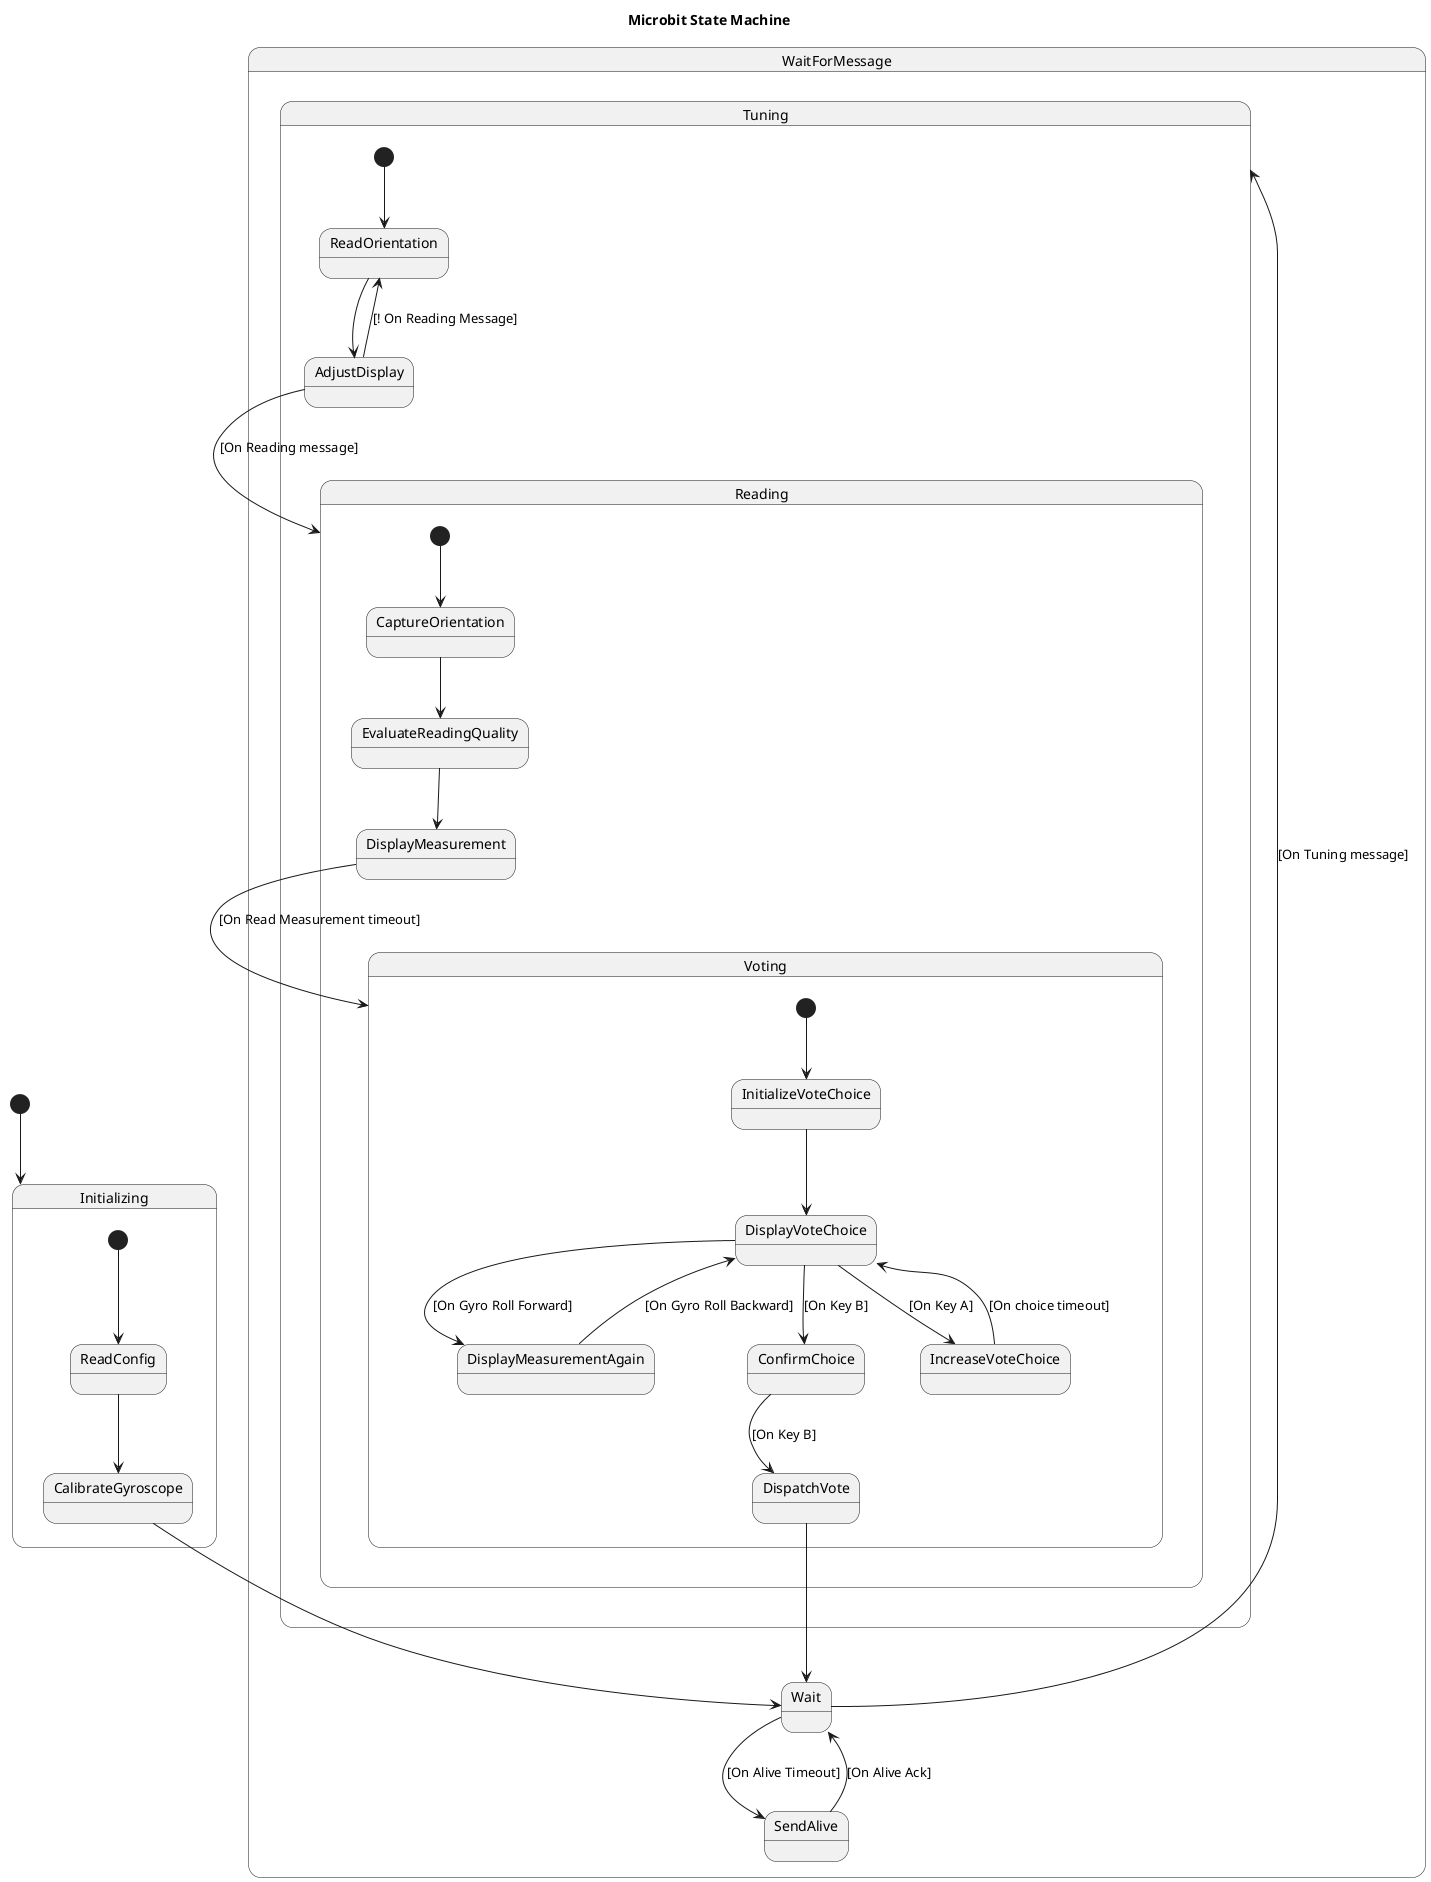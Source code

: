 @startuml

title Microbit State Machine

[*] --> Initializing

state Initializing {
  [*] --> ReadConfig
  ReadConfig --> CalibrateGyroscope
}

state WaitForMessage {
  CalibrateGyroscope --> Wait
  Wait --> Tuning : [On Tuning message]
  Wait --> SendAlive : [On Alive Timeout]
  SendAlive --> Wait : [On Alive Ack]
}

state Tuning {
  [*] --> ReadOrientation
  ReadOrientation --> AdjustDisplay
  AdjustDisplay --> Reading : [On Reading message]
  AdjustDisplay --> ReadOrientation : [! On Reading Message]
}

state Reading {
  [*] --> CaptureOrientation
  CaptureOrientation --> EvaluateReadingQuality
  EvaluateReadingQuality --> DisplayMeasurement
  DisplayMeasurement --> Voting : [On Read Measurement timeout]
}

state Voting {
  [*] --> InitializeVoteChoice
  InitializeVoteChoice --> DisplayVoteChoice
  DisplayVoteChoice --> DisplayMeasurementAgain : [On Gyro Roll Forward]
  DisplayMeasurementAgain --> DisplayVoteChoice : [On Gyro Roll Backward]
  DisplayVoteChoice --> IncreaseVoteChoice : [On Key A]
  IncreaseVoteChoice --> DisplayVoteChoice : [On choice timeout]
  DisplayVoteChoice --> ConfirmChoice : [On Key B]
  ConfirmChoice --> DispatchVote : [On Key B]
  DispatchVote --> Wait
}
@enduml